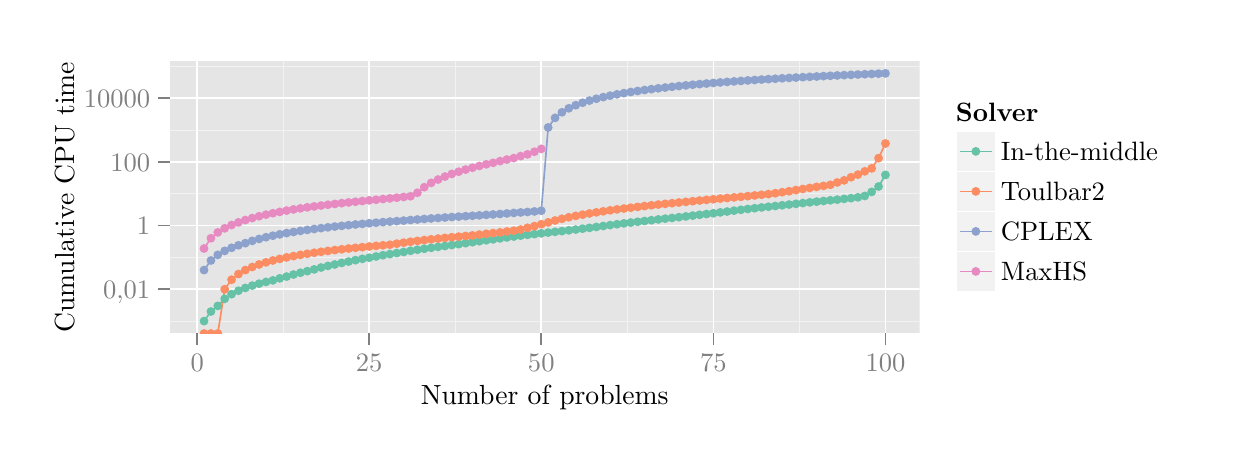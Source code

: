 % Created by tikzDevice version 0.7.0 on 2014-06-05 13:07:03
% !TEX encoding = UTF-8 Unicode
\begin{tikzpicture}[x=1pt,y=1pt]
\definecolor[named]{fillColor}{rgb}{1.00,1.00,1.00}
\path[use as bounding box,fill=fillColor,fill opacity=0.00] (0,0) rectangle (433.62,144.54);
\begin{scope}
\path[clip] (  0.00,  0.00) rectangle (433.62,144.54);
\definecolor[named]{drawColor}{rgb}{1.00,1.00,1.00}
\definecolor[named]{fillColor}{rgb}{1.00,1.00,1.00}

\path[draw=drawColor,line width= 0.6pt,line join=round,line cap=round,fill=fillColor] (  0.00,  0.00) rectangle (433.62,144.54);
\end{scope}
\begin{scope}
\path[clip] ( 51.42, 34.03) rectangle (322.26,132.50);
\definecolor[named]{fillColor}{rgb}{0.90,0.90,0.90}

\path[fill=fillColor] ( 51.42, 34.03) rectangle (322.26,132.50);
\definecolor[named]{drawColor}{rgb}{0.95,0.95,0.95}

\path[draw=drawColor,line width= 0.3pt,line join=round] ( 51.42, 38.51) --
	(322.26, 38.51);

\path[draw=drawColor,line width= 0.3pt,line join=round] ( 51.42, 61.53) --
	(322.26, 61.53);

\path[draw=drawColor,line width= 0.3pt,line join=round] ( 51.42, 84.54) --
	(322.26, 84.54);

\path[draw=drawColor,line width= 0.3pt,line join=round] ( 51.42,107.56) --
	(322.26,107.56);

\path[draw=drawColor,line width= 0.3pt,line join=round] ( 51.42,130.57) --
	(322.26,130.57);

\path[draw=drawColor,line width= 0.3pt,line join=round] ( 92.33, 34.03) --
	( 92.33,132.50);

\path[draw=drawColor,line width= 0.3pt,line join=round] (154.51, 34.03) --
	(154.51,132.50);

\path[draw=drawColor,line width= 0.3pt,line join=round] (216.68, 34.03) --
	(216.68,132.50);

\path[draw=drawColor,line width= 0.3pt,line join=round] (278.86, 34.03) --
	(278.86,132.50);
\definecolor[named]{drawColor}{rgb}{1.00,1.00,1.00}

\path[draw=drawColor,line width= 0.6pt,line join=round] ( 51.42, 50.02) --
	(322.26, 50.02);

\path[draw=drawColor,line width= 0.6pt,line join=round] ( 51.42, 73.03) --
	(322.26, 73.03);

\path[draw=drawColor,line width= 0.6pt,line join=round] ( 51.42, 96.05) --
	(322.26, 96.05);

\path[draw=drawColor,line width= 0.6pt,line join=round] ( 51.42,119.06) --
	(322.26,119.06);

\path[draw=drawColor,line width= 0.6pt,line join=round] ( 61.24, 34.03) --
	( 61.24,132.50);

\path[draw=drawColor,line width= 0.6pt,line join=round] (123.42, 34.03) --
	(123.42,132.50);

\path[draw=drawColor,line width= 0.6pt,line join=round] (185.59, 34.03) --
	(185.59,132.50);

\path[draw=drawColor,line width= 0.6pt,line join=round] (247.77, 34.03) --
	(247.77,132.50);

\path[draw=drawColor,line width= 0.6pt,line join=round] (309.95, 34.03) --
	(309.95,132.50);
\definecolor[named]{drawColor}{rgb}{0.40,0.76,0.65}

\path[draw=drawColor,line width= 0.6pt,line join=round] ( 63.73, 38.51) --
	( 66.22, 41.97) --
	( 68.70, 44.00) --
	( 71.19, 46.55) --
	( 73.68, 48.24) --
	( 76.16, 49.49) --
	( 78.65, 50.49) --
	( 81.14, 51.33) --
	( 83.62, 52.04) --
	( 86.11, 52.67) --
	( 88.60, 53.23) --
	( 91.09, 53.96) --
	( 93.57, 54.60) --
	( 96.06, 55.34) --
	( 98.55, 55.98) --
	(101.03, 56.56) --
	(103.52, 57.19) --
	(106.01, 57.86) --
	(108.49, 58.45) --
	(110.98, 58.97) --
	(113.47, 59.52) --
	(115.96, 60.02) --
	(118.44, 60.53) --
	(120.93, 61.00) --
	(123.42, 61.42) --
	(125.90, 61.86) --
	(128.39, 62.31) --
	(130.88, 62.72) --
	(133.37, 63.10) --
	(135.85, 63.48) --
	(138.34, 63.91) --
	(140.83, 64.29) --
	(143.31, 64.65) --
	(145.80, 64.99) --
	(148.29, 65.33) --
	(150.77, 65.64) --
	(153.26, 65.98) --
	(155.75, 66.32) --
	(158.24, 66.67) --
	(160.72, 67.03) --
	(163.21, 67.37) --
	(165.70, 67.71) --
	(168.18, 68.05) --
	(170.67, 68.39) --
	(173.16, 68.73) --
	(175.65, 69.06) --
	(178.13, 69.38) --
	(180.62, 69.67) --
	(183.11, 69.95) --
	(185.59, 70.22) --
	(188.08, 70.50) --
	(190.57, 70.76) --
	(193.05, 71.02) --
	(195.54, 71.31) --
	(198.03, 71.59) --
	(200.52, 71.90) --
	(203.00, 72.20) --
	(205.49, 72.52) --
	(207.98, 72.87) --
	(210.46, 73.20) --
	(212.95, 73.51) --
	(215.44, 73.82) --
	(217.92, 74.12) --
	(220.41, 74.40) --
	(222.90, 74.68) --
	(225.39, 74.96) --
	(227.87, 75.25) --
	(230.36, 75.53) --
	(232.85, 75.79) --
	(235.33, 76.06) --
	(237.82, 76.33) --
	(240.31, 76.63) --
	(242.80, 76.92) --
	(245.28, 77.20) --
	(247.77, 77.48) --
	(250.26, 77.79) --
	(252.74, 78.10) --
	(255.23, 78.42) --
	(257.72, 78.72) --
	(260.20, 79.02) --
	(262.69, 79.30) --
	(265.18, 79.58) --
	(267.67, 79.84) --
	(270.15, 80.10) --
	(272.64, 80.36) --
	(275.13, 80.62) --
	(277.61, 80.88) --
	(280.10, 81.15) --
	(282.59, 81.41) --
	(285.08, 81.67) --
	(287.56, 81.92) --
	(290.05, 82.16) --
	(292.54, 82.39) --
	(295.02, 82.67) --
	(297.51, 82.93) --
	(300.00, 83.23) --
	(302.48, 83.73) --
	(304.97, 85.19) --
	(307.46, 87.14) --
	(309.95, 91.33);
\definecolor[named]{drawColor}{rgb}{0.99,0.55,0.38}

\path[draw=drawColor,line width= 0.6pt,line join=round] ( 63.73, 34.03) --
	( 66.22, 34.03) --
	( 68.70, 34.03) --
	( 71.19, 50.02) --
	( 73.68, 53.48) --
	( 76.16, 55.51) --
	( 78.65, 56.95) --
	( 81.14, 58.06) --
	( 83.62, 58.97) --
	( 86.11, 59.74) --
	( 88.60, 60.41) --
	( 91.09, 61.00) --
	( 93.57, 61.53) --
	( 96.06, 62.00) --
	( 98.55, 62.44) --
	(101.03, 62.84) --
	(103.52, 63.21) --
	(106.01, 63.55) --
	(108.49, 63.87) --
	(110.98, 64.18) --
	(113.47, 64.46) --
	(115.96, 64.73) --
	(118.44, 64.99) --
	(120.93, 65.23) --
	(123.42, 65.47) --
	(125.90, 65.69) --
	(128.39, 65.90) --
	(130.88, 66.11) --
	(133.37, 66.49) --
	(135.85, 66.85) --
	(138.34, 67.18) --
	(140.83, 67.49) --
	(143.31, 67.79) --
	(145.80, 68.06) --
	(148.29, 68.33) --
	(150.77, 68.58) --
	(153.26, 68.82) --
	(155.75, 69.04) --
	(158.24, 69.26) --
	(160.72, 69.47) --
	(163.21, 69.77) --
	(165.70, 70.05) --
	(168.18, 70.31) --
	(170.67, 70.56) --
	(173.16, 70.88) --
	(175.65, 71.18) --
	(178.13, 71.60) --
	(180.62, 72.22) --
	(183.11, 72.83) --
	(185.59, 73.51) --
	(188.08, 74.19) --
	(190.57, 74.86) --
	(193.05, 75.48) --
	(195.54, 76.03) --
	(198.03, 76.52) --
	(200.52, 76.97) --
	(203.00, 77.41) --
	(205.49, 77.81) --
	(207.98, 78.18) --
	(210.46, 78.54) --
	(212.95, 78.88) --
	(215.44, 79.19) --
	(217.92, 79.49) --
	(220.41, 79.78) --
	(222.90, 80.07) --
	(225.39, 80.35) --
	(227.87, 80.62) --
	(230.36, 80.87) --
	(232.85, 81.12) --
	(235.33, 81.36) --
	(237.82, 81.59) --
	(240.31, 81.84) --
	(242.80, 82.08) --
	(245.28, 82.31) --
	(247.77, 82.54) --
	(250.26, 82.77) --
	(252.74, 82.99) --
	(255.23, 83.21) --
	(257.72, 83.43) --
	(260.20, 83.66) --
	(262.69, 83.91) --
	(265.18, 84.16) --
	(267.67, 84.41) --
	(270.15, 84.71) --
	(272.64, 85.09) --
	(275.13, 85.44) --
	(277.61, 85.86) --
	(280.10, 86.24) --
	(282.59, 86.63) --
	(285.08, 87.01) --
	(287.56, 87.37) --
	(290.05, 87.75) --
	(292.54, 88.60) --
	(295.02, 89.37) --
	(297.51, 90.49) --
	(300.00, 91.45) --
	(302.48, 92.63) --
	(304.97, 93.70) --
	(307.46, 97.38) --
	(309.95,102.69);
\definecolor[named]{drawColor}{rgb}{0.55,0.63,0.80}

\path[draw=drawColor,line width= 0.6pt,line join=round] ( 63.73, 56.95) --
	( 66.22, 60.41) --
	( 68.70, 62.44) --
	( 71.19, 63.87) --
	( 73.68, 64.99) --
	( 76.16, 65.90) --
	( 78.65, 66.67) --
	( 81.14, 67.49) --
	( 83.62, 68.20) --
	( 86.11, 68.82) --
	( 88.60, 69.37) --
	( 91.09, 69.86) --
	( 93.57, 70.31) --
	( 96.06, 70.72) --
	( 98.55, 71.11) --
	(101.03, 71.46) --
	(103.52, 71.79) --
	(106.01, 72.10) --
	(108.49, 72.39) --
	(110.98, 72.67) --
	(113.47, 72.93) --
	(115.96, 73.18) --
	(118.44, 73.42) --
	(120.93, 73.64) --
	(123.42, 73.86) --
	(125.90, 74.07) --
	(128.39, 74.27) --
	(130.88, 74.46) --
	(133.37, 74.64) --
	(135.85, 74.82) --
	(138.34, 75.03) --
	(140.83, 75.22) --
	(143.31, 75.41) --
	(145.80, 75.60) --
	(148.29, 75.77) --
	(150.77, 75.94) --
	(153.26, 76.11) --
	(155.75, 76.27) --
	(158.24, 76.42) --
	(160.72, 76.57) --
	(163.21, 76.72) --
	(165.70, 76.88) --
	(168.18, 77.04) --
	(170.67, 77.22) --
	(173.16, 77.41) --
	(175.65, 77.59) --
	(178.13, 77.77) --
	(180.62, 77.94) --
	(183.11, 78.14) --
	(185.59, 78.39) --
	(188.08,108.48) --
	(190.57,111.94) --
	(193.05,113.96) --
	(195.54,115.40) --
	(198.03,116.51) --
	(200.52,117.42) --
	(203.00,118.19) --
	(205.49,118.86) --
	(207.98,119.45) --
	(210.46,119.98) --
	(212.95,120.45) --
	(215.44,120.89) --
	(217.92,121.29) --
	(220.41,121.66) --
	(222.90,122.00) --
	(225.39,122.33) --
	(227.87,122.63) --
	(230.36,122.91) --
	(232.85,123.18) --
	(235.33,123.44) --
	(237.82,123.68) --
	(240.31,123.92) --
	(242.80,124.14) --
	(245.28,124.35) --
	(247.77,124.56) --
	(250.26,124.75) --
	(252.74,124.94) --
	(255.23,125.12) --
	(257.72,125.30) --
	(260.20,125.47) --
	(262.69,125.63) --
	(265.18,125.79) --
	(267.67,125.94) --
	(270.15,126.09) --
	(272.64,126.24) --
	(275.13,126.38) --
	(277.61,126.51) --
	(280.10,126.65) --
	(282.59,126.78) --
	(285.08,126.90) --
	(287.56,127.03) --
	(290.05,127.15) --
	(292.54,127.27) --
	(295.02,127.38) --
	(297.51,127.49) --
	(300.00,127.60) --
	(302.48,127.71) --
	(304.97,127.82) --
	(307.46,127.92) --
	(309.95,128.02);
\definecolor[named]{drawColor}{rgb}{0.91,0.54,0.76}

\path[draw=drawColor,line width= 0.6pt,line join=round] ( 63.73, 64.73) --
	( 66.22, 68.45) --
	( 68.70, 70.56) --
	( 71.19, 72.04) --
	( 73.68, 73.23) --
	( 76.16, 74.19) --
	( 78.65, 75.03) --
	( 81.14, 75.74) --
	( 83.62, 76.40) --
	( 86.11, 76.97) --
	( 88.60, 77.49) --
	( 91.09, 77.98) --
	( 93.57, 78.44) --
	( 96.06, 78.86) --
	( 98.55, 79.25) --
	(101.03, 79.61) --
	(103.52, 79.95) --
	(106.01, 80.26) --
	(108.49, 80.56) --
	(110.98, 80.84) --
	(113.47, 81.12) --
	(115.96, 81.38) --
	(118.44, 81.63) --
	(120.93, 81.89) --
	(123.42, 82.14) --
	(125.90, 82.37) --
	(128.39, 82.61) --
	(130.88, 82.85) --
	(133.37, 83.11) --
	(135.85, 83.36) --
	(138.34, 83.62) --
	(140.83, 84.89) --
	(143.31, 86.90) --
	(145.80, 88.46) --
	(148.29, 89.67) --
	(150.77, 90.73) --
	(153.26, 91.69) --
	(155.75, 92.50) --
	(158.24, 93.26) --
	(160.72, 93.93) --
	(163.21, 94.57) --
	(165.70, 95.16) --
	(168.18, 95.70) --
	(170.67, 96.32) --
	(173.16, 96.88) --
	(175.65, 97.41) --
	(178.13, 98.13) --
	(180.62, 98.76) --
	(183.11, 99.70) --
	(185.59,100.74);
\definecolor[named]{fillColor}{rgb}{0.40,0.76,0.65}

\path[fill=fillColor] ( 63.73, 38.51) circle (  1.60);

\path[fill=fillColor] ( 66.22, 41.97) circle (  1.60);

\path[fill=fillColor] ( 68.70, 44.00) circle (  1.60);

\path[fill=fillColor] ( 71.19, 46.55) circle (  1.60);

\path[fill=fillColor] ( 73.68, 48.24) circle (  1.60);

\path[fill=fillColor] ( 76.16, 49.49) circle (  1.60);

\path[fill=fillColor] ( 78.65, 50.49) circle (  1.60);

\path[fill=fillColor] ( 81.14, 51.33) circle (  1.60);

\path[fill=fillColor] ( 83.62, 52.04) circle (  1.60);

\path[fill=fillColor] ( 86.11, 52.67) circle (  1.60);

\path[fill=fillColor] ( 88.60, 53.23) circle (  1.60);

\path[fill=fillColor] ( 91.09, 53.96) circle (  1.60);

\path[fill=fillColor] ( 93.57, 54.60) circle (  1.60);

\path[fill=fillColor] ( 96.06, 55.34) circle (  1.60);

\path[fill=fillColor] ( 98.55, 55.98) circle (  1.60);

\path[fill=fillColor] (101.03, 56.56) circle (  1.60);

\path[fill=fillColor] (103.52, 57.19) circle (  1.60);

\path[fill=fillColor] (106.01, 57.86) circle (  1.60);

\path[fill=fillColor] (108.49, 58.45) circle (  1.60);

\path[fill=fillColor] (110.98, 58.97) circle (  1.60);

\path[fill=fillColor] (113.47, 59.52) circle (  1.60);

\path[fill=fillColor] (115.96, 60.02) circle (  1.60);

\path[fill=fillColor] (118.44, 60.53) circle (  1.60);

\path[fill=fillColor] (120.93, 61.00) circle (  1.60);

\path[fill=fillColor] (123.42, 61.42) circle (  1.60);

\path[fill=fillColor] (125.90, 61.86) circle (  1.60);

\path[fill=fillColor] (128.39, 62.31) circle (  1.60);

\path[fill=fillColor] (130.88, 62.72) circle (  1.60);

\path[fill=fillColor] (133.37, 63.10) circle (  1.60);

\path[fill=fillColor] (135.85, 63.48) circle (  1.60);

\path[fill=fillColor] (138.34, 63.91) circle (  1.60);

\path[fill=fillColor] (140.83, 64.29) circle (  1.60);

\path[fill=fillColor] (143.31, 64.65) circle (  1.60);

\path[fill=fillColor] (145.80, 64.99) circle (  1.60);

\path[fill=fillColor] (148.29, 65.33) circle (  1.60);

\path[fill=fillColor] (150.77, 65.64) circle (  1.60);

\path[fill=fillColor] (153.26, 65.98) circle (  1.60);

\path[fill=fillColor] (155.75, 66.32) circle (  1.60);

\path[fill=fillColor] (158.24, 66.67) circle (  1.60);

\path[fill=fillColor] (160.72, 67.03) circle (  1.60);

\path[fill=fillColor] (163.21, 67.37) circle (  1.60);

\path[fill=fillColor] (165.70, 67.71) circle (  1.60);

\path[fill=fillColor] (168.18, 68.05) circle (  1.60);

\path[fill=fillColor] (170.67, 68.39) circle (  1.60);

\path[fill=fillColor] (173.16, 68.73) circle (  1.60);

\path[fill=fillColor] (175.65, 69.06) circle (  1.60);

\path[fill=fillColor] (178.13, 69.38) circle (  1.60);

\path[fill=fillColor] (180.62, 69.67) circle (  1.60);

\path[fill=fillColor] (183.11, 69.95) circle (  1.60);

\path[fill=fillColor] (185.59, 70.22) circle (  1.60);

\path[fill=fillColor] (188.08, 70.50) circle (  1.60);

\path[fill=fillColor] (190.57, 70.76) circle (  1.60);

\path[fill=fillColor] (193.05, 71.02) circle (  1.60);

\path[fill=fillColor] (195.54, 71.31) circle (  1.60);

\path[fill=fillColor] (198.03, 71.59) circle (  1.60);

\path[fill=fillColor] (200.52, 71.90) circle (  1.60);

\path[fill=fillColor] (203.00, 72.20) circle (  1.60);

\path[fill=fillColor] (205.49, 72.52) circle (  1.60);

\path[fill=fillColor] (207.98, 72.87) circle (  1.60);

\path[fill=fillColor] (210.46, 73.20) circle (  1.60);

\path[fill=fillColor] (212.95, 73.51) circle (  1.60);

\path[fill=fillColor] (215.44, 73.82) circle (  1.60);

\path[fill=fillColor] (217.92, 74.12) circle (  1.60);

\path[fill=fillColor] (220.41, 74.40) circle (  1.60);

\path[fill=fillColor] (222.90, 74.68) circle (  1.60);

\path[fill=fillColor] (225.39, 74.96) circle (  1.60);

\path[fill=fillColor] (227.87, 75.25) circle (  1.60);

\path[fill=fillColor] (230.36, 75.53) circle (  1.60);

\path[fill=fillColor] (232.85, 75.79) circle (  1.60);

\path[fill=fillColor] (235.33, 76.06) circle (  1.60);

\path[fill=fillColor] (237.82, 76.33) circle (  1.60);

\path[fill=fillColor] (240.31, 76.63) circle (  1.60);

\path[fill=fillColor] (242.80, 76.92) circle (  1.60);

\path[fill=fillColor] (245.28, 77.20) circle (  1.60);

\path[fill=fillColor] (247.77, 77.48) circle (  1.60);

\path[fill=fillColor] (250.26, 77.79) circle (  1.60);

\path[fill=fillColor] (252.74, 78.10) circle (  1.60);

\path[fill=fillColor] (255.23, 78.42) circle (  1.60);

\path[fill=fillColor] (257.72, 78.72) circle (  1.60);

\path[fill=fillColor] (260.20, 79.02) circle (  1.60);

\path[fill=fillColor] (262.69, 79.30) circle (  1.60);

\path[fill=fillColor] (265.18, 79.58) circle (  1.60);

\path[fill=fillColor] (267.67, 79.84) circle (  1.60);

\path[fill=fillColor] (270.15, 80.10) circle (  1.60);

\path[fill=fillColor] (272.64, 80.36) circle (  1.60);

\path[fill=fillColor] (275.13, 80.62) circle (  1.60);

\path[fill=fillColor] (277.61, 80.88) circle (  1.60);

\path[fill=fillColor] (280.10, 81.15) circle (  1.60);

\path[fill=fillColor] (282.59, 81.41) circle (  1.60);

\path[fill=fillColor] (285.08, 81.67) circle (  1.60);

\path[fill=fillColor] (287.56, 81.92) circle (  1.60);

\path[fill=fillColor] (290.05, 82.16) circle (  1.60);

\path[fill=fillColor] (292.54, 82.39) circle (  1.60);

\path[fill=fillColor] (295.02, 82.67) circle (  1.60);

\path[fill=fillColor] (297.51, 82.93) circle (  1.60);

\path[fill=fillColor] (300.00, 83.23) circle (  1.60);

\path[fill=fillColor] (302.48, 83.73) circle (  1.60);

\path[fill=fillColor] (304.97, 85.19) circle (  1.60);

\path[fill=fillColor] (307.46, 87.14) circle (  1.60);

\path[fill=fillColor] (309.95, 91.33) circle (  1.60);
\definecolor[named]{fillColor}{rgb}{0.99,0.55,0.38}

\path[fill=fillColor] ( 63.73, 34.03) circle (  1.60);

\path[fill=fillColor] ( 66.22, 34.03) circle (  1.60);

\path[fill=fillColor] ( 68.70, 34.03) circle (  1.60);

\path[fill=fillColor] ( 71.19, 50.02) circle (  1.60);

\path[fill=fillColor] ( 73.68, 53.48) circle (  1.60);

\path[fill=fillColor] ( 76.16, 55.51) circle (  1.60);

\path[fill=fillColor] ( 78.65, 56.95) circle (  1.60);

\path[fill=fillColor] ( 81.14, 58.06) circle (  1.60);

\path[fill=fillColor] ( 83.62, 58.97) circle (  1.60);

\path[fill=fillColor] ( 86.11, 59.74) circle (  1.60);

\path[fill=fillColor] ( 88.60, 60.41) circle (  1.60);

\path[fill=fillColor] ( 91.09, 61.00) circle (  1.60);

\path[fill=fillColor] ( 93.57, 61.53) circle (  1.60);

\path[fill=fillColor] ( 96.06, 62.00) circle (  1.60);

\path[fill=fillColor] ( 98.55, 62.44) circle (  1.60);

\path[fill=fillColor] (101.03, 62.84) circle (  1.60);

\path[fill=fillColor] (103.52, 63.21) circle (  1.60);

\path[fill=fillColor] (106.01, 63.55) circle (  1.60);

\path[fill=fillColor] (108.49, 63.87) circle (  1.60);

\path[fill=fillColor] (110.98, 64.18) circle (  1.60);

\path[fill=fillColor] (113.47, 64.46) circle (  1.60);

\path[fill=fillColor] (115.96, 64.73) circle (  1.60);

\path[fill=fillColor] (118.44, 64.99) circle (  1.60);

\path[fill=fillColor] (120.93, 65.23) circle (  1.60);

\path[fill=fillColor] (123.42, 65.47) circle (  1.60);

\path[fill=fillColor] (125.90, 65.69) circle (  1.60);

\path[fill=fillColor] (128.39, 65.90) circle (  1.60);

\path[fill=fillColor] (130.88, 66.11) circle (  1.60);

\path[fill=fillColor] (133.37, 66.49) circle (  1.60);

\path[fill=fillColor] (135.85, 66.85) circle (  1.60);

\path[fill=fillColor] (138.34, 67.18) circle (  1.60);

\path[fill=fillColor] (140.83, 67.49) circle (  1.60);

\path[fill=fillColor] (143.31, 67.79) circle (  1.60);

\path[fill=fillColor] (145.80, 68.06) circle (  1.60);

\path[fill=fillColor] (148.29, 68.33) circle (  1.60);

\path[fill=fillColor] (150.77, 68.58) circle (  1.60);

\path[fill=fillColor] (153.26, 68.82) circle (  1.60);

\path[fill=fillColor] (155.75, 69.04) circle (  1.60);

\path[fill=fillColor] (158.24, 69.26) circle (  1.60);

\path[fill=fillColor] (160.72, 69.47) circle (  1.60);

\path[fill=fillColor] (163.21, 69.77) circle (  1.60);

\path[fill=fillColor] (165.70, 70.05) circle (  1.60);

\path[fill=fillColor] (168.18, 70.31) circle (  1.60);

\path[fill=fillColor] (170.67, 70.56) circle (  1.60);

\path[fill=fillColor] (173.16, 70.88) circle (  1.60);

\path[fill=fillColor] (175.65, 71.18) circle (  1.60);

\path[fill=fillColor] (178.13, 71.60) circle (  1.60);

\path[fill=fillColor] (180.62, 72.22) circle (  1.60);

\path[fill=fillColor] (183.11, 72.83) circle (  1.60);

\path[fill=fillColor] (185.59, 73.51) circle (  1.60);

\path[fill=fillColor] (188.08, 74.19) circle (  1.60);

\path[fill=fillColor] (190.57, 74.86) circle (  1.60);

\path[fill=fillColor] (193.05, 75.48) circle (  1.60);

\path[fill=fillColor] (195.54, 76.03) circle (  1.60);

\path[fill=fillColor] (198.03, 76.52) circle (  1.60);

\path[fill=fillColor] (200.52, 76.97) circle (  1.60);

\path[fill=fillColor] (203.00, 77.41) circle (  1.60);

\path[fill=fillColor] (205.49, 77.81) circle (  1.60);

\path[fill=fillColor] (207.98, 78.18) circle (  1.60);

\path[fill=fillColor] (210.46, 78.54) circle (  1.60);

\path[fill=fillColor] (212.95, 78.88) circle (  1.60);

\path[fill=fillColor] (215.44, 79.19) circle (  1.60);

\path[fill=fillColor] (217.92, 79.49) circle (  1.60);

\path[fill=fillColor] (220.41, 79.78) circle (  1.60);

\path[fill=fillColor] (222.90, 80.07) circle (  1.60);

\path[fill=fillColor] (225.39, 80.35) circle (  1.60);

\path[fill=fillColor] (227.87, 80.62) circle (  1.60);

\path[fill=fillColor] (230.36, 80.87) circle (  1.60);

\path[fill=fillColor] (232.85, 81.12) circle (  1.60);

\path[fill=fillColor] (235.33, 81.36) circle (  1.60);

\path[fill=fillColor] (237.82, 81.59) circle (  1.60);

\path[fill=fillColor] (240.31, 81.84) circle (  1.60);

\path[fill=fillColor] (242.80, 82.08) circle (  1.60);

\path[fill=fillColor] (245.28, 82.31) circle (  1.60);

\path[fill=fillColor] (247.77, 82.54) circle (  1.60);

\path[fill=fillColor] (250.26, 82.77) circle (  1.60);

\path[fill=fillColor] (252.74, 82.99) circle (  1.60);

\path[fill=fillColor] (255.23, 83.21) circle (  1.60);

\path[fill=fillColor] (257.72, 83.43) circle (  1.60);

\path[fill=fillColor] (260.20, 83.66) circle (  1.60);

\path[fill=fillColor] (262.69, 83.91) circle (  1.60);

\path[fill=fillColor] (265.18, 84.16) circle (  1.60);

\path[fill=fillColor] (267.67, 84.41) circle (  1.60);

\path[fill=fillColor] (270.15, 84.71) circle (  1.60);

\path[fill=fillColor] (272.64, 85.09) circle (  1.60);

\path[fill=fillColor] (275.13, 85.44) circle (  1.60);

\path[fill=fillColor] (277.61, 85.86) circle (  1.60);

\path[fill=fillColor] (280.10, 86.24) circle (  1.60);

\path[fill=fillColor] (282.59, 86.63) circle (  1.60);

\path[fill=fillColor] (285.08, 87.01) circle (  1.60);

\path[fill=fillColor] (287.56, 87.37) circle (  1.60);

\path[fill=fillColor] (290.05, 87.75) circle (  1.60);

\path[fill=fillColor] (292.54, 88.60) circle (  1.60);

\path[fill=fillColor] (295.02, 89.37) circle (  1.60);

\path[fill=fillColor] (297.51, 90.49) circle (  1.60);

\path[fill=fillColor] (300.00, 91.45) circle (  1.60);

\path[fill=fillColor] (302.48, 92.63) circle (  1.60);

\path[fill=fillColor] (304.97, 93.70) circle (  1.60);

\path[fill=fillColor] (307.46, 97.38) circle (  1.60);

\path[fill=fillColor] (309.95,102.69) circle (  1.60);
\definecolor[named]{fillColor}{rgb}{0.55,0.63,0.80}

\path[fill=fillColor] ( 63.73, 56.95) circle (  1.60);

\path[fill=fillColor] ( 66.22, 60.41) circle (  1.60);

\path[fill=fillColor] ( 68.70, 62.44) circle (  1.60);

\path[fill=fillColor] ( 71.19, 63.87) circle (  1.60);

\path[fill=fillColor] ( 73.68, 64.99) circle (  1.60);

\path[fill=fillColor] ( 76.16, 65.90) circle (  1.60);

\path[fill=fillColor] ( 78.65, 66.67) circle (  1.60);

\path[fill=fillColor] ( 81.14, 67.49) circle (  1.60);

\path[fill=fillColor] ( 83.62, 68.20) circle (  1.60);

\path[fill=fillColor] ( 86.11, 68.82) circle (  1.60);

\path[fill=fillColor] ( 88.60, 69.37) circle (  1.60);

\path[fill=fillColor] ( 91.09, 69.86) circle (  1.60);

\path[fill=fillColor] ( 93.57, 70.31) circle (  1.60);

\path[fill=fillColor] ( 96.06, 70.72) circle (  1.60);

\path[fill=fillColor] ( 98.55, 71.11) circle (  1.60);

\path[fill=fillColor] (101.03, 71.46) circle (  1.60);

\path[fill=fillColor] (103.52, 71.79) circle (  1.60);

\path[fill=fillColor] (106.01, 72.10) circle (  1.60);

\path[fill=fillColor] (108.49, 72.39) circle (  1.60);

\path[fill=fillColor] (110.98, 72.67) circle (  1.60);

\path[fill=fillColor] (113.47, 72.93) circle (  1.60);

\path[fill=fillColor] (115.96, 73.18) circle (  1.60);

\path[fill=fillColor] (118.44, 73.42) circle (  1.60);

\path[fill=fillColor] (120.93, 73.64) circle (  1.60);

\path[fill=fillColor] (123.42, 73.86) circle (  1.60);

\path[fill=fillColor] (125.90, 74.07) circle (  1.60);

\path[fill=fillColor] (128.39, 74.27) circle (  1.60);

\path[fill=fillColor] (130.88, 74.46) circle (  1.60);

\path[fill=fillColor] (133.37, 74.64) circle (  1.60);

\path[fill=fillColor] (135.85, 74.82) circle (  1.60);

\path[fill=fillColor] (138.34, 75.03) circle (  1.60);

\path[fill=fillColor] (140.83, 75.22) circle (  1.60);

\path[fill=fillColor] (143.31, 75.41) circle (  1.60);

\path[fill=fillColor] (145.80, 75.60) circle (  1.60);

\path[fill=fillColor] (148.29, 75.77) circle (  1.60);

\path[fill=fillColor] (150.77, 75.94) circle (  1.60);

\path[fill=fillColor] (153.26, 76.11) circle (  1.60);

\path[fill=fillColor] (155.75, 76.27) circle (  1.60);

\path[fill=fillColor] (158.24, 76.42) circle (  1.60);

\path[fill=fillColor] (160.72, 76.57) circle (  1.60);

\path[fill=fillColor] (163.21, 76.72) circle (  1.60);

\path[fill=fillColor] (165.70, 76.88) circle (  1.60);

\path[fill=fillColor] (168.18, 77.04) circle (  1.60);

\path[fill=fillColor] (170.67, 77.22) circle (  1.60);

\path[fill=fillColor] (173.16, 77.41) circle (  1.60);

\path[fill=fillColor] (175.65, 77.59) circle (  1.60);

\path[fill=fillColor] (178.13, 77.77) circle (  1.60);

\path[fill=fillColor] (180.62, 77.94) circle (  1.60);

\path[fill=fillColor] (183.11, 78.14) circle (  1.60);

\path[fill=fillColor] (185.59, 78.39) circle (  1.60);

\path[fill=fillColor] (188.08,108.48) circle (  1.60);

\path[fill=fillColor] (190.57,111.94) circle (  1.60);

\path[fill=fillColor] (193.05,113.96) circle (  1.60);

\path[fill=fillColor] (195.54,115.40) circle (  1.60);

\path[fill=fillColor] (198.03,116.51) circle (  1.60);

\path[fill=fillColor] (200.52,117.42) circle (  1.60);

\path[fill=fillColor] (203.00,118.19) circle (  1.60);

\path[fill=fillColor] (205.49,118.86) circle (  1.60);

\path[fill=fillColor] (207.98,119.45) circle (  1.60);

\path[fill=fillColor] (210.46,119.98) circle (  1.60);

\path[fill=fillColor] (212.95,120.45) circle (  1.60);

\path[fill=fillColor] (215.44,120.89) circle (  1.60);

\path[fill=fillColor] (217.92,121.29) circle (  1.60);

\path[fill=fillColor] (220.41,121.66) circle (  1.60);

\path[fill=fillColor] (222.90,122.00) circle (  1.60);

\path[fill=fillColor] (225.39,122.33) circle (  1.60);

\path[fill=fillColor] (227.87,122.63) circle (  1.60);

\path[fill=fillColor] (230.36,122.91) circle (  1.60);

\path[fill=fillColor] (232.85,123.18) circle (  1.60);

\path[fill=fillColor] (235.33,123.44) circle (  1.60);

\path[fill=fillColor] (237.82,123.68) circle (  1.60);

\path[fill=fillColor] (240.31,123.92) circle (  1.60);

\path[fill=fillColor] (242.80,124.14) circle (  1.60);

\path[fill=fillColor] (245.28,124.35) circle (  1.60);

\path[fill=fillColor] (247.77,124.56) circle (  1.60);

\path[fill=fillColor] (250.26,124.75) circle (  1.60);

\path[fill=fillColor] (252.74,124.94) circle (  1.60);

\path[fill=fillColor] (255.23,125.12) circle (  1.60);

\path[fill=fillColor] (257.72,125.30) circle (  1.60);

\path[fill=fillColor] (260.20,125.47) circle (  1.60);

\path[fill=fillColor] (262.69,125.63) circle (  1.60);

\path[fill=fillColor] (265.18,125.79) circle (  1.60);

\path[fill=fillColor] (267.67,125.94) circle (  1.60);

\path[fill=fillColor] (270.15,126.09) circle (  1.60);

\path[fill=fillColor] (272.64,126.24) circle (  1.60);

\path[fill=fillColor] (275.13,126.38) circle (  1.60);

\path[fill=fillColor] (277.61,126.51) circle (  1.60);

\path[fill=fillColor] (280.10,126.65) circle (  1.60);

\path[fill=fillColor] (282.59,126.78) circle (  1.60);

\path[fill=fillColor] (285.08,126.90) circle (  1.60);

\path[fill=fillColor] (287.56,127.03) circle (  1.60);

\path[fill=fillColor] (290.05,127.15) circle (  1.60);

\path[fill=fillColor] (292.54,127.27) circle (  1.60);

\path[fill=fillColor] (295.02,127.38) circle (  1.60);

\path[fill=fillColor] (297.51,127.49) circle (  1.60);

\path[fill=fillColor] (300.00,127.60) circle (  1.60);

\path[fill=fillColor] (302.48,127.71) circle (  1.60);

\path[fill=fillColor] (304.97,127.82) circle (  1.60);

\path[fill=fillColor] (307.46,127.92) circle (  1.60);

\path[fill=fillColor] (309.95,128.02) circle (  1.60);
\definecolor[named]{fillColor}{rgb}{0.91,0.54,0.76}

\path[fill=fillColor] ( 63.73, 64.73) circle (  1.60);

\path[fill=fillColor] ( 66.22, 68.45) circle (  1.60);

\path[fill=fillColor] ( 68.70, 70.56) circle (  1.60);

\path[fill=fillColor] ( 71.19, 72.04) circle (  1.60);

\path[fill=fillColor] ( 73.68, 73.23) circle (  1.60);

\path[fill=fillColor] ( 76.16, 74.19) circle (  1.60);

\path[fill=fillColor] ( 78.65, 75.03) circle (  1.60);

\path[fill=fillColor] ( 81.14, 75.74) circle (  1.60);

\path[fill=fillColor] ( 83.62, 76.40) circle (  1.60);

\path[fill=fillColor] ( 86.11, 76.97) circle (  1.60);

\path[fill=fillColor] ( 88.60, 77.49) circle (  1.60);

\path[fill=fillColor] ( 91.09, 77.98) circle (  1.60);

\path[fill=fillColor] ( 93.57, 78.44) circle (  1.60);

\path[fill=fillColor] ( 96.06, 78.86) circle (  1.60);

\path[fill=fillColor] ( 98.55, 79.25) circle (  1.60);

\path[fill=fillColor] (101.03, 79.61) circle (  1.60);

\path[fill=fillColor] (103.52, 79.95) circle (  1.60);

\path[fill=fillColor] (106.01, 80.26) circle (  1.60);

\path[fill=fillColor] (108.49, 80.56) circle (  1.60);

\path[fill=fillColor] (110.98, 80.84) circle (  1.60);

\path[fill=fillColor] (113.47, 81.12) circle (  1.60);

\path[fill=fillColor] (115.96, 81.38) circle (  1.60);

\path[fill=fillColor] (118.44, 81.63) circle (  1.60);

\path[fill=fillColor] (120.93, 81.89) circle (  1.60);

\path[fill=fillColor] (123.42, 82.14) circle (  1.60);

\path[fill=fillColor] (125.90, 82.37) circle (  1.60);

\path[fill=fillColor] (128.39, 82.61) circle (  1.60);

\path[fill=fillColor] (130.88, 82.85) circle (  1.60);

\path[fill=fillColor] (133.37, 83.11) circle (  1.60);

\path[fill=fillColor] (135.85, 83.36) circle (  1.60);

\path[fill=fillColor] (138.34, 83.62) circle (  1.60);

\path[fill=fillColor] (140.83, 84.89) circle (  1.60);

\path[fill=fillColor] (143.31, 86.90) circle (  1.60);

\path[fill=fillColor] (145.80, 88.46) circle (  1.60);

\path[fill=fillColor] (148.29, 89.67) circle (  1.60);

\path[fill=fillColor] (150.77, 90.73) circle (  1.60);

\path[fill=fillColor] (153.26, 91.69) circle (  1.60);

\path[fill=fillColor] (155.75, 92.50) circle (  1.60);

\path[fill=fillColor] (158.24, 93.26) circle (  1.60);

\path[fill=fillColor] (160.72, 93.93) circle (  1.60);

\path[fill=fillColor] (163.21, 94.57) circle (  1.60);

\path[fill=fillColor] (165.70, 95.16) circle (  1.60);

\path[fill=fillColor] (168.18, 95.70) circle (  1.60);

\path[fill=fillColor] (170.67, 96.32) circle (  1.60);

\path[fill=fillColor] (173.16, 96.88) circle (  1.60);

\path[fill=fillColor] (175.65, 97.41) circle (  1.60);

\path[fill=fillColor] (178.13, 98.13) circle (  1.60);

\path[fill=fillColor] (180.62, 98.76) circle (  1.60);

\path[fill=fillColor] (183.11, 99.70) circle (  1.60);

\path[fill=fillColor] (185.59,100.74) circle (  1.60);
\end{scope}
\begin{scope}
\path[clip] (  0.00,  0.00) rectangle (433.62,144.54);
\definecolor[named]{drawColor}{rgb}{0.50,0.50,0.50}

\node[text=drawColor,anchor=base east,inner sep=0pt, outer sep=0pt, scale=  0.96] at ( 44.30, 46.71) {0,01};

\node[text=drawColor,anchor=base east,inner sep=0pt, outer sep=0pt, scale=  0.96] at ( 44.30, 69.73) {1};

\node[text=drawColor,anchor=base east,inner sep=0pt, outer sep=0pt, scale=  0.96] at ( 44.30, 92.74) {100};

\node[text=drawColor,anchor=base east,inner sep=0pt, outer sep=0pt, scale=  0.96] at ( 44.30,115.76) {10000};
\end{scope}
\begin{scope}
\path[clip] (  0.00,  0.00) rectangle (433.62,144.54);
\definecolor[named]{drawColor}{rgb}{0.50,0.50,0.50}

\path[draw=drawColor,line width= 0.6pt,line join=round] ( 47.15, 50.02) --
	( 51.42, 50.02);

\path[draw=drawColor,line width= 0.6pt,line join=round] ( 47.15, 73.03) --
	( 51.42, 73.03);

\path[draw=drawColor,line width= 0.6pt,line join=round] ( 47.15, 96.05) --
	( 51.42, 96.05);

\path[draw=drawColor,line width= 0.6pt,line join=round] ( 47.15,119.06) --
	( 51.42,119.06);
\end{scope}
\begin{scope}
\path[clip] (  0.00,  0.00) rectangle (433.62,144.54);
\definecolor[named]{drawColor}{rgb}{0.50,0.50,0.50}

\path[draw=drawColor,line width= 0.6pt,line join=round] ( 61.24, 29.77) --
	( 61.24, 34.03);

\path[draw=drawColor,line width= 0.6pt,line join=round] (123.42, 29.77) --
	(123.42, 34.03);

\path[draw=drawColor,line width= 0.6pt,line join=round] (185.59, 29.77) --
	(185.59, 34.03);

\path[draw=drawColor,line width= 0.6pt,line join=round] (247.77, 29.77) --
	(247.77, 34.03);

\path[draw=drawColor,line width= 0.6pt,line join=round] (309.95, 29.77) --
	(309.95, 34.03);
\end{scope}
\begin{scope}
\path[clip] (  0.00,  0.00) rectangle (433.62,144.54);
\definecolor[named]{drawColor}{rgb}{0.50,0.50,0.50}

\node[text=drawColor,anchor=base,inner sep=0pt, outer sep=0pt, scale=  0.96] at ( 61.24, 20.31) {0};

\node[text=drawColor,anchor=base,inner sep=0pt, outer sep=0pt, scale=  0.96] at (123.42, 20.31) {25};

\node[text=drawColor,anchor=base,inner sep=0pt, outer sep=0pt, scale=  0.96] at (185.59, 20.31) {50};

\node[text=drawColor,anchor=base,inner sep=0pt, outer sep=0pt, scale=  0.96] at (247.77, 20.31) {75};

\node[text=drawColor,anchor=base,inner sep=0pt, outer sep=0pt, scale=  0.96] at (309.95, 20.31) {100};
\end{scope}
\begin{scope}
\path[clip] (  0.00,  0.00) rectangle (433.62,144.54);
\definecolor[named]{drawColor}{rgb}{0.00,0.00,0.00}

\node[text=drawColor,anchor=base,inner sep=0pt, outer sep=0pt, scale=  1] at (186.84,  8.53) {Number of problems};
\end{scope}
\begin{scope}
\path[clip] (  0.00,  0.00) rectangle (433.62,144.54);
\definecolor[named]{drawColor}{rgb}{0.00,0.00,0.00}

\node[text=drawColor,rotate= 90.00,anchor=base,inner sep=0pt, outer sep=0pt, scale=  1] at ( 16.80, 83.26) {Cumulative CPU time};
\end{scope}
\begin{scope}
\path[clip] (  0.00,  0.00) rectangle (433.62,144.54);
\definecolor[named]{fillColor}{rgb}{1.00,1.00,1.00}

\path[fill=fillColor] (331.12, 44.97) rectangle (412.71,121.56);
\end{scope}
\begin{scope}
\path[clip] (  0.00,  0.00) rectangle (433.62,144.54);
\definecolor[named]{drawColor}{rgb}{0.00,0.00,0.00}

\node[text=drawColor,anchor=base west,inner sep=0pt, outer sep=0pt, scale=  0.96] at (335.39,110.67) {\bfseries Solver};
\end{scope}
\begin{scope}
\path[clip] (  0.00,  0.00) rectangle (433.62,144.54);
\definecolor[named]{drawColor}{rgb}{1.00,1.00,1.00}
\definecolor[named]{fillColor}{rgb}{0.95,0.95,0.95}

\path[draw=drawColor,line width= 0.6pt,line join=round,line cap=round,fill=fillColor] (335.39, 92.60) rectangle (349.85,107.05);
\end{scope}
\begin{scope}
\path[clip] (  0.00,  0.00) rectangle (433.62,144.54);
\definecolor[named]{drawColor}{rgb}{0.40,0.76,0.65}

\path[draw=drawColor,line width= 0.6pt,line join=round] (336.84, 99.83) -- (348.40, 99.83);
\end{scope}
\begin{scope}
\path[clip] (  0.00,  0.00) rectangle (433.62,144.54);
\definecolor[named]{fillColor}{rgb}{0.40,0.76,0.65}

\path[fill=fillColor] (342.62, 99.83) circle (  1.60);
\end{scope}
\begin{scope}
\path[clip] (  0.00,  0.00) rectangle (433.62,144.54);
\definecolor[named]{drawColor}{rgb}{1.00,1.00,1.00}
\definecolor[named]{fillColor}{rgb}{0.95,0.95,0.95}

\path[draw=drawColor,line width= 0.6pt,line join=round,line cap=round,fill=fillColor] (335.39, 78.15) rectangle (349.85, 92.60);
\end{scope}
\begin{scope}
\path[clip] (  0.00,  0.00) rectangle (433.62,144.54);
\definecolor[named]{drawColor}{rgb}{0.99,0.55,0.38}

\path[draw=drawColor,line width= 0.6pt,line join=round] (336.84, 85.37) -- (348.40, 85.37);
\end{scope}
\begin{scope}
\path[clip] (  0.00,  0.00) rectangle (433.62,144.54);
\definecolor[named]{fillColor}{rgb}{0.99,0.55,0.38}

\path[fill=fillColor] (342.62, 85.37) circle (  1.60);
\end{scope}
\begin{scope}
\path[clip] (  0.00,  0.00) rectangle (433.62,144.54);
\definecolor[named]{drawColor}{rgb}{1.00,1.00,1.00}
\definecolor[named]{fillColor}{rgb}{0.95,0.95,0.95}

\path[draw=drawColor,line width= 0.6pt,line join=round,line cap=round,fill=fillColor] (335.39, 63.69) rectangle (349.85, 78.15);
\end{scope}
\begin{scope}
\path[clip] (  0.00,  0.00) rectangle (433.62,144.54);
\definecolor[named]{drawColor}{rgb}{0.55,0.63,0.80}

\path[draw=drawColor,line width= 0.6pt,line join=round] (336.84, 70.92) -- (348.40, 70.92);
\end{scope}
\begin{scope}
\path[clip] (  0.00,  0.00) rectangle (433.62,144.54);
\definecolor[named]{fillColor}{rgb}{0.55,0.63,0.80}

\path[fill=fillColor] (342.62, 70.92) circle (  1.60);
\end{scope}
\begin{scope}
\path[clip] (  0.00,  0.00) rectangle (433.62,144.54);
\definecolor[named]{drawColor}{rgb}{1.00,1.00,1.00}
\definecolor[named]{fillColor}{rgb}{0.95,0.95,0.95}

\path[draw=drawColor,line width= 0.6pt,line join=round,line cap=round,fill=fillColor] (335.39, 49.24) rectangle (349.85, 63.69);
\end{scope}
\begin{scope}
\path[clip] (  0.00,  0.00) rectangle (433.62,144.54);
\definecolor[named]{drawColor}{rgb}{0.91,0.54,0.76}

\path[draw=drawColor,line width= 0.6pt,line join=round] (336.84, 56.46) -- (348.40, 56.46);
\end{scope}
\begin{scope}
\path[clip] (  0.00,  0.00) rectangle (433.62,144.54);
\definecolor[named]{fillColor}{rgb}{0.91,0.54,0.76}

\path[fill=fillColor] (342.62, 56.46) circle (  1.60);
\end{scope}
\begin{scope}
\path[clip] (  0.00,  0.00) rectangle (433.62,144.54);
\definecolor[named]{drawColor}{rgb}{0.00,0.00,0.00}

\node[text=drawColor,anchor=base west,inner sep=0pt, outer sep=0pt, scale=  0.96] at (351.65, 96.52) {In-the-middle};
\end{scope}
\begin{scope}
\path[clip] (  0.00,  0.00) rectangle (433.62,144.54);
\definecolor[named]{drawColor}{rgb}{0.00,0.00,0.00}

\node[text=drawColor,anchor=base west,inner sep=0pt, outer sep=0pt, scale=  0.96] at (351.65, 82.07) {Toulbar2};
\end{scope}
\begin{scope}
\path[clip] (  0.00,  0.00) rectangle (433.62,144.54);
\definecolor[named]{drawColor}{rgb}{0.00,0.00,0.00}

\node[text=drawColor,anchor=base west,inner sep=0pt, outer sep=0pt, scale=  0.96] at (351.65, 67.61) {CPLEX};
\end{scope}
\begin{scope}
\path[clip] (  0.00,  0.00) rectangle (433.62,144.54);
\definecolor[named]{drawColor}{rgb}{0.00,0.00,0.00}

\node[text=drawColor,anchor=base west,inner sep=0pt, outer sep=0pt, scale=  0.96] at (351.65, 53.16) {MaxHS};
\end{scope}
\end{tikzpicture}
